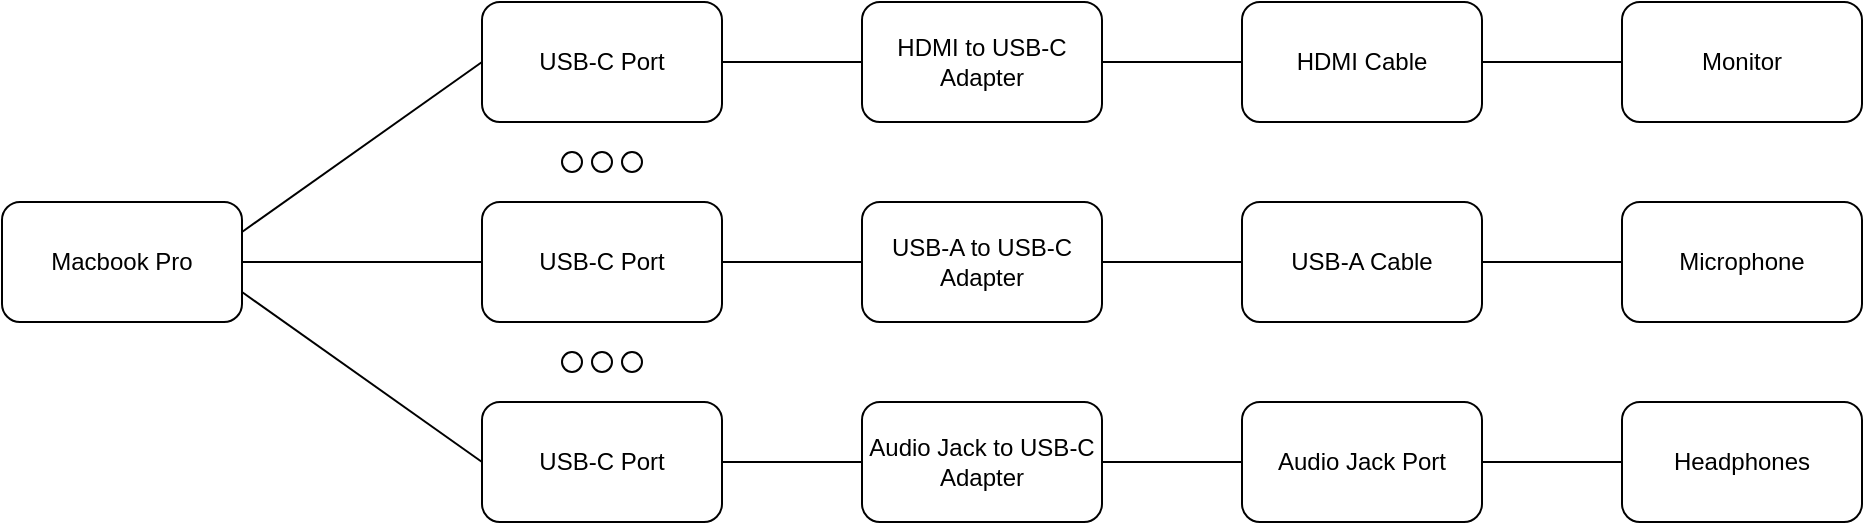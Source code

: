 <mxfile>
    <diagram id="5DVAVoT63TGUFQ5zLODr" name="Page-1">
        <mxGraphModel dx="868" dy="697" grid="1" gridSize="10" guides="1" tooltips="1" connect="1" arrows="1" fold="1" page="1" pageScale="1" pageWidth="1600" pageHeight="1600" math="0" shadow="0">
            <root>
                <mxCell id="0"/>
                <mxCell id="1" parent="0"/>
                <mxCell id="2" value="Macbook Pro" style="rounded=1;whiteSpace=wrap;html=1;" parent="1" vertex="1">
                    <mxGeometry x="335" y="770" width="120" height="60" as="geometry"/>
                </mxCell>
                <mxCell id="3" value="USB-C Port" style="rounded=1;whiteSpace=wrap;html=1;" parent="1" vertex="1">
                    <mxGeometry x="575" y="670" width="120" height="60" as="geometry"/>
                </mxCell>
                <mxCell id="4" value="USB-C Port" style="rounded=1;whiteSpace=wrap;html=1;" parent="1" vertex="1">
                    <mxGeometry x="575" y="770" width="120" height="60" as="geometry"/>
                </mxCell>
                <mxCell id="5" value="USB-C Port" style="rounded=1;whiteSpace=wrap;html=1;" parent="1" vertex="1">
                    <mxGeometry x="575" y="870" width="120" height="60" as="geometry"/>
                </mxCell>
                <mxCell id="9" value="" style="group" parent="1" vertex="1" connectable="0">
                    <mxGeometry x="615" y="845" width="40" height="10" as="geometry"/>
                </mxCell>
                <mxCell id="6" value="" style="ellipse;whiteSpace=wrap;html=1;aspect=fixed;" parent="9" vertex="1">
                    <mxGeometry width="10" height="10" as="geometry"/>
                </mxCell>
                <mxCell id="7" value="" style="ellipse;whiteSpace=wrap;html=1;aspect=fixed;" parent="9" vertex="1">
                    <mxGeometry x="15" width="10" height="10" as="geometry"/>
                </mxCell>
                <mxCell id="8" value="" style="ellipse;whiteSpace=wrap;html=1;aspect=fixed;" parent="9" vertex="1">
                    <mxGeometry x="30" width="10" height="10" as="geometry"/>
                </mxCell>
                <mxCell id="12" value="" style="group" parent="1" vertex="1" connectable="0">
                    <mxGeometry x="615" y="745" width="40" height="10" as="geometry"/>
                </mxCell>
                <mxCell id="13" value="" style="ellipse;whiteSpace=wrap;html=1;aspect=fixed;" parent="12" vertex="1">
                    <mxGeometry width="10" height="10" as="geometry"/>
                </mxCell>
                <mxCell id="14" value="" style="ellipse;whiteSpace=wrap;html=1;aspect=fixed;" parent="12" vertex="1">
                    <mxGeometry x="15" width="10" height="10" as="geometry"/>
                </mxCell>
                <mxCell id="15" value="" style="ellipse;whiteSpace=wrap;html=1;aspect=fixed;" parent="12" vertex="1">
                    <mxGeometry x="30" width="10" height="10" as="geometry"/>
                </mxCell>
                <mxCell id="16" value="" style="endArrow=none;html=1;exitX=1;exitY=0.25;exitDx=0;exitDy=0;entryX=0;entryY=0.5;entryDx=0;entryDy=0;" parent="1" source="2" target="3" edge="1">
                    <mxGeometry width="50" height="50" relative="1" as="geometry">
                        <mxPoint x="435" y="780" as="sourcePoint"/>
                        <mxPoint x="485" y="730" as="targetPoint"/>
                    </mxGeometry>
                </mxCell>
                <mxCell id="17" value="" style="endArrow=none;html=1;exitX=1;exitY=0.5;exitDx=0;exitDy=0;entryX=0;entryY=0.5;entryDx=0;entryDy=0;" parent="1" source="2" target="4" edge="1">
                    <mxGeometry width="50" height="50" relative="1" as="geometry">
                        <mxPoint x="465" y="795" as="sourcePoint"/>
                        <mxPoint x="585" y="710" as="targetPoint"/>
                    </mxGeometry>
                </mxCell>
                <mxCell id="18" value="" style="endArrow=none;html=1;exitX=1;exitY=0.75;exitDx=0;exitDy=0;entryX=0;entryY=0.5;entryDx=0;entryDy=0;" parent="1" source="2" target="5" edge="1">
                    <mxGeometry width="50" height="50" relative="1" as="geometry">
                        <mxPoint x="465" y="810" as="sourcePoint"/>
                        <mxPoint x="585" y="810" as="targetPoint"/>
                    </mxGeometry>
                </mxCell>
                <mxCell id="29" style="edgeStyle=none;html=1;exitX=1;exitY=0.5;exitDx=0;exitDy=0;entryX=0;entryY=0.5;entryDx=0;entryDy=0;endArrow=none;endFill=0;" parent="1" source="19" target="27" edge="1">
                    <mxGeometry relative="1" as="geometry"/>
                </mxCell>
                <mxCell id="19" value="HDMI to USB-C Adapter" style="rounded=1;whiteSpace=wrap;html=1;" parent="1" vertex="1">
                    <mxGeometry x="765" y="670" width="120" height="60" as="geometry"/>
                </mxCell>
                <mxCell id="20" value="USB-A to USB-C Adapter" style="rounded=1;whiteSpace=wrap;html=1;" parent="1" vertex="1">
                    <mxGeometry x="765" y="770" width="120" height="60" as="geometry"/>
                </mxCell>
                <mxCell id="21" value="Audio Jack to USB-C Adapter" style="rounded=1;whiteSpace=wrap;html=1;" parent="1" vertex="1">
                    <mxGeometry x="765" y="870" width="120" height="60" as="geometry"/>
                </mxCell>
                <mxCell id="22" value="Audio Jack Port" style="rounded=1;whiteSpace=wrap;html=1;" parent="1" vertex="1">
                    <mxGeometry x="955" y="870" width="120" height="60" as="geometry"/>
                </mxCell>
                <mxCell id="23" value="Headphones" style="rounded=1;whiteSpace=wrap;html=1;" parent="1" vertex="1">
                    <mxGeometry x="1145" y="870" width="120" height="60" as="geometry"/>
                </mxCell>
                <mxCell id="24" value="Microphone" style="rounded=1;whiteSpace=wrap;html=1;" parent="1" vertex="1">
                    <mxGeometry x="1145" y="770" width="120" height="60" as="geometry"/>
                </mxCell>
                <mxCell id="25" value="Monitor" style="rounded=1;whiteSpace=wrap;html=1;" parent="1" vertex="1">
                    <mxGeometry x="1145" y="670" width="120" height="60" as="geometry"/>
                </mxCell>
                <mxCell id="26" value="USB-A Cable" style="rounded=1;whiteSpace=wrap;html=1;" parent="1" vertex="1">
                    <mxGeometry x="955" y="770" width="120" height="60" as="geometry"/>
                </mxCell>
                <mxCell id="27" value="HDMI Cable" style="rounded=1;whiteSpace=wrap;html=1;" parent="1" vertex="1">
                    <mxGeometry x="955" y="670" width="120" height="60" as="geometry"/>
                </mxCell>
                <mxCell id="28" value="" style="endArrow=none;html=1;exitX=1;exitY=0.5;exitDx=0;exitDy=0;entryX=0;entryY=0.5;entryDx=0;entryDy=0;" parent="1" source="3" target="19" edge="1">
                    <mxGeometry width="50" height="50" relative="1" as="geometry">
                        <mxPoint x="465" y="795" as="sourcePoint"/>
                        <mxPoint x="585" y="710" as="targetPoint"/>
                    </mxGeometry>
                </mxCell>
                <mxCell id="30" style="edgeStyle=none;html=1;exitX=1;exitY=0.5;exitDx=0;exitDy=0;entryX=0;entryY=0.5;entryDx=0;entryDy=0;endArrow=none;endFill=0;" parent="1" source="27" target="25" edge="1">
                    <mxGeometry relative="1" as="geometry">
                        <mxPoint x="895" y="710" as="sourcePoint"/>
                        <mxPoint x="965" y="710" as="targetPoint"/>
                    </mxGeometry>
                </mxCell>
                <mxCell id="31" style="edgeStyle=none;html=1;exitX=1;exitY=0.5;exitDx=0;exitDy=0;entryX=0;entryY=0.5;entryDx=0;entryDy=0;endArrow=none;endFill=0;" parent="1" source="26" target="24" edge="1">
                    <mxGeometry relative="1" as="geometry">
                        <mxPoint x="1085" y="710" as="sourcePoint"/>
                        <mxPoint x="1155" y="710" as="targetPoint"/>
                    </mxGeometry>
                </mxCell>
                <mxCell id="32" style="edgeStyle=none;html=1;exitX=1;exitY=0.5;exitDx=0;exitDy=0;entryX=0;entryY=0.5;entryDx=0;entryDy=0;endArrow=none;endFill=0;" parent="1" source="22" target="23" edge="1">
                    <mxGeometry relative="1" as="geometry">
                        <mxPoint x="1085" y="810" as="sourcePoint"/>
                        <mxPoint x="1155" y="810" as="targetPoint"/>
                    </mxGeometry>
                </mxCell>
                <mxCell id="33" style="edgeStyle=none;html=1;exitX=1;exitY=0.5;exitDx=0;exitDy=0;entryX=0;entryY=0.5;entryDx=0;entryDy=0;endArrow=none;endFill=0;" parent="1" source="21" target="22" edge="1">
                    <mxGeometry relative="1" as="geometry">
                        <mxPoint x="1085" y="910" as="sourcePoint"/>
                        <mxPoint x="1155" y="910" as="targetPoint"/>
                    </mxGeometry>
                </mxCell>
                <mxCell id="34" style="edgeStyle=none;html=1;exitX=1;exitY=0.5;exitDx=0;exitDy=0;entryX=0;entryY=0.5;entryDx=0;entryDy=0;endArrow=none;endFill=0;" parent="1" source="20" target="26" edge="1">
                    <mxGeometry relative="1" as="geometry">
                        <mxPoint x="895" y="910" as="sourcePoint"/>
                        <mxPoint x="965" y="910" as="targetPoint"/>
                    </mxGeometry>
                </mxCell>
                <mxCell id="35" style="edgeStyle=none;html=1;exitX=1;exitY=0.5;exitDx=0;exitDy=0;entryX=0;entryY=0.5;entryDx=0;entryDy=0;endArrow=none;endFill=0;" parent="1" source="4" target="20" edge="1">
                    <mxGeometry relative="1" as="geometry">
                        <mxPoint x="895" y="810" as="sourcePoint"/>
                        <mxPoint x="965" y="810" as="targetPoint"/>
                    </mxGeometry>
                </mxCell>
                <mxCell id="36" style="edgeStyle=none;html=1;exitX=1;exitY=0.5;exitDx=0;exitDy=0;entryX=0;entryY=0.5;entryDx=0;entryDy=0;endArrow=none;endFill=0;" parent="1" source="5" target="21" edge="1">
                    <mxGeometry relative="1" as="geometry">
                        <mxPoint x="705" y="810" as="sourcePoint"/>
                        <mxPoint x="775" y="810" as="targetPoint"/>
                    </mxGeometry>
                </mxCell>
            </root>
        </mxGraphModel>
    </diagram>
</mxfile>